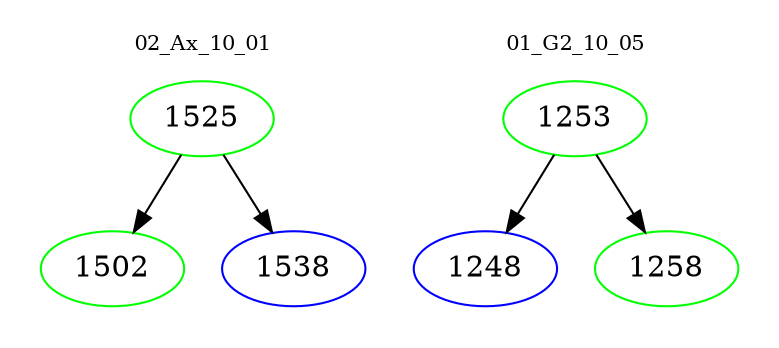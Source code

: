 digraph{
subgraph cluster_0 {
color = white
label = "02_Ax_10_01";
fontsize=10;
T0_1525 [label="1525", color="green"]
T0_1525 -> T0_1502 [color="black"]
T0_1502 [label="1502", color="green"]
T0_1525 -> T0_1538 [color="black"]
T0_1538 [label="1538", color="blue"]
}
subgraph cluster_1 {
color = white
label = "01_G2_10_05";
fontsize=10;
T1_1253 [label="1253", color="green"]
T1_1253 -> T1_1248 [color="black"]
T1_1248 [label="1248", color="blue"]
T1_1253 -> T1_1258 [color="black"]
T1_1258 [label="1258", color="green"]
}
}
